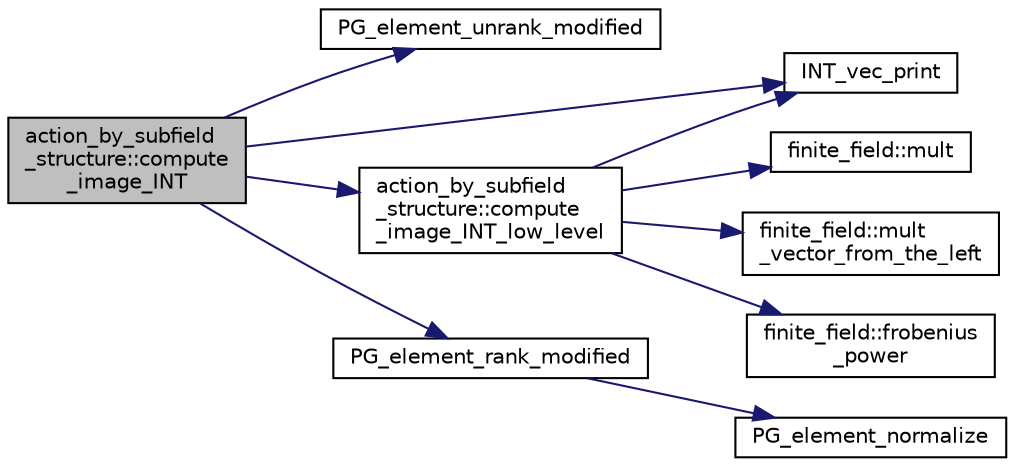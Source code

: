 digraph "action_by_subfield_structure::compute_image_INT"
{
  edge [fontname="Helvetica",fontsize="10",labelfontname="Helvetica",labelfontsize="10"];
  node [fontname="Helvetica",fontsize="10",shape=record];
  rankdir="LR";
  Node7 [label="action_by_subfield\l_structure::compute\l_image_INT",height=0.2,width=0.4,color="black", fillcolor="grey75", style="filled", fontcolor="black"];
  Node7 -> Node8 [color="midnightblue",fontsize="10",style="solid",fontname="Helvetica"];
  Node8 [label="PG_element_unrank_modified",height=0.2,width=0.4,color="black", fillcolor="white", style="filled",URL="$d4/d67/geometry_8h.html#a83ae9b605d496f6a90345303f6efae64"];
  Node7 -> Node9 [color="midnightblue",fontsize="10",style="solid",fontname="Helvetica"];
  Node9 [label="INT_vec_print",height=0.2,width=0.4,color="black", fillcolor="white", style="filled",URL="$df/dbf/sajeeb_8_c.html#a79a5901af0b47dd0d694109543c027fe"];
  Node7 -> Node10 [color="midnightblue",fontsize="10",style="solid",fontname="Helvetica"];
  Node10 [label="action_by_subfield\l_structure::compute\l_image_INT_low_level",height=0.2,width=0.4,color="black", fillcolor="white", style="filled",URL="$dd/d67/classaction__by__subfield__structure.html#a34809d4759ad884c47080ec3beed5929"];
  Node10 -> Node9 [color="midnightblue",fontsize="10",style="solid",fontname="Helvetica"];
  Node10 -> Node11 [color="midnightblue",fontsize="10",style="solid",fontname="Helvetica"];
  Node11 [label="finite_field::mult",height=0.2,width=0.4,color="black", fillcolor="white", style="filled",URL="$df/d5a/classfinite__field.html#a24fb5917aa6d4d656fd855b7f44a13b0"];
  Node10 -> Node12 [color="midnightblue",fontsize="10",style="solid",fontname="Helvetica"];
  Node12 [label="finite_field::mult\l_vector_from_the_left",height=0.2,width=0.4,color="black", fillcolor="white", style="filled",URL="$df/d5a/classfinite__field.html#aad2078020fd058c71649f0a25a4c77cc"];
  Node10 -> Node13 [color="midnightblue",fontsize="10",style="solid",fontname="Helvetica"];
  Node13 [label="finite_field::frobenius\l_power",height=0.2,width=0.4,color="black", fillcolor="white", style="filled",URL="$df/d5a/classfinite__field.html#aec23e43aaefc0ed601cdfa3139496a92"];
  Node7 -> Node14 [color="midnightblue",fontsize="10",style="solid",fontname="Helvetica"];
  Node14 [label="PG_element_rank_modified",height=0.2,width=0.4,color="black", fillcolor="white", style="filled",URL="$d4/d67/geometry_8h.html#a9cd1a8bf5b88a038e33862f6c2c3dd36"];
  Node14 -> Node15 [color="midnightblue",fontsize="10",style="solid",fontname="Helvetica"];
  Node15 [label="PG_element_normalize",height=0.2,width=0.4,color="black", fillcolor="white", style="filled",URL="$df/de4/projective_8_c.html#a5a4c3c1158bad6bab0d786c616bd0996"];
}
